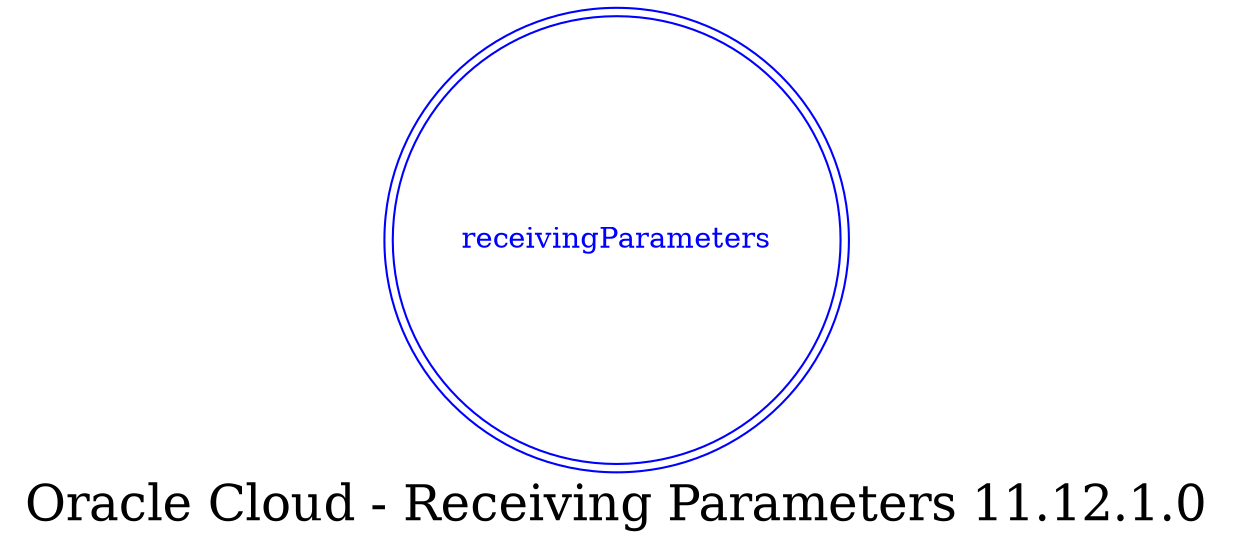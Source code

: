 digraph LexiconGraph {
graph[label="Oracle Cloud - Receiving Parameters 11.12.1.0", fontsize=24]
splines=true
"receivingParameters" [color=blue, fontcolor=blue, shape=doublecircle]
}
